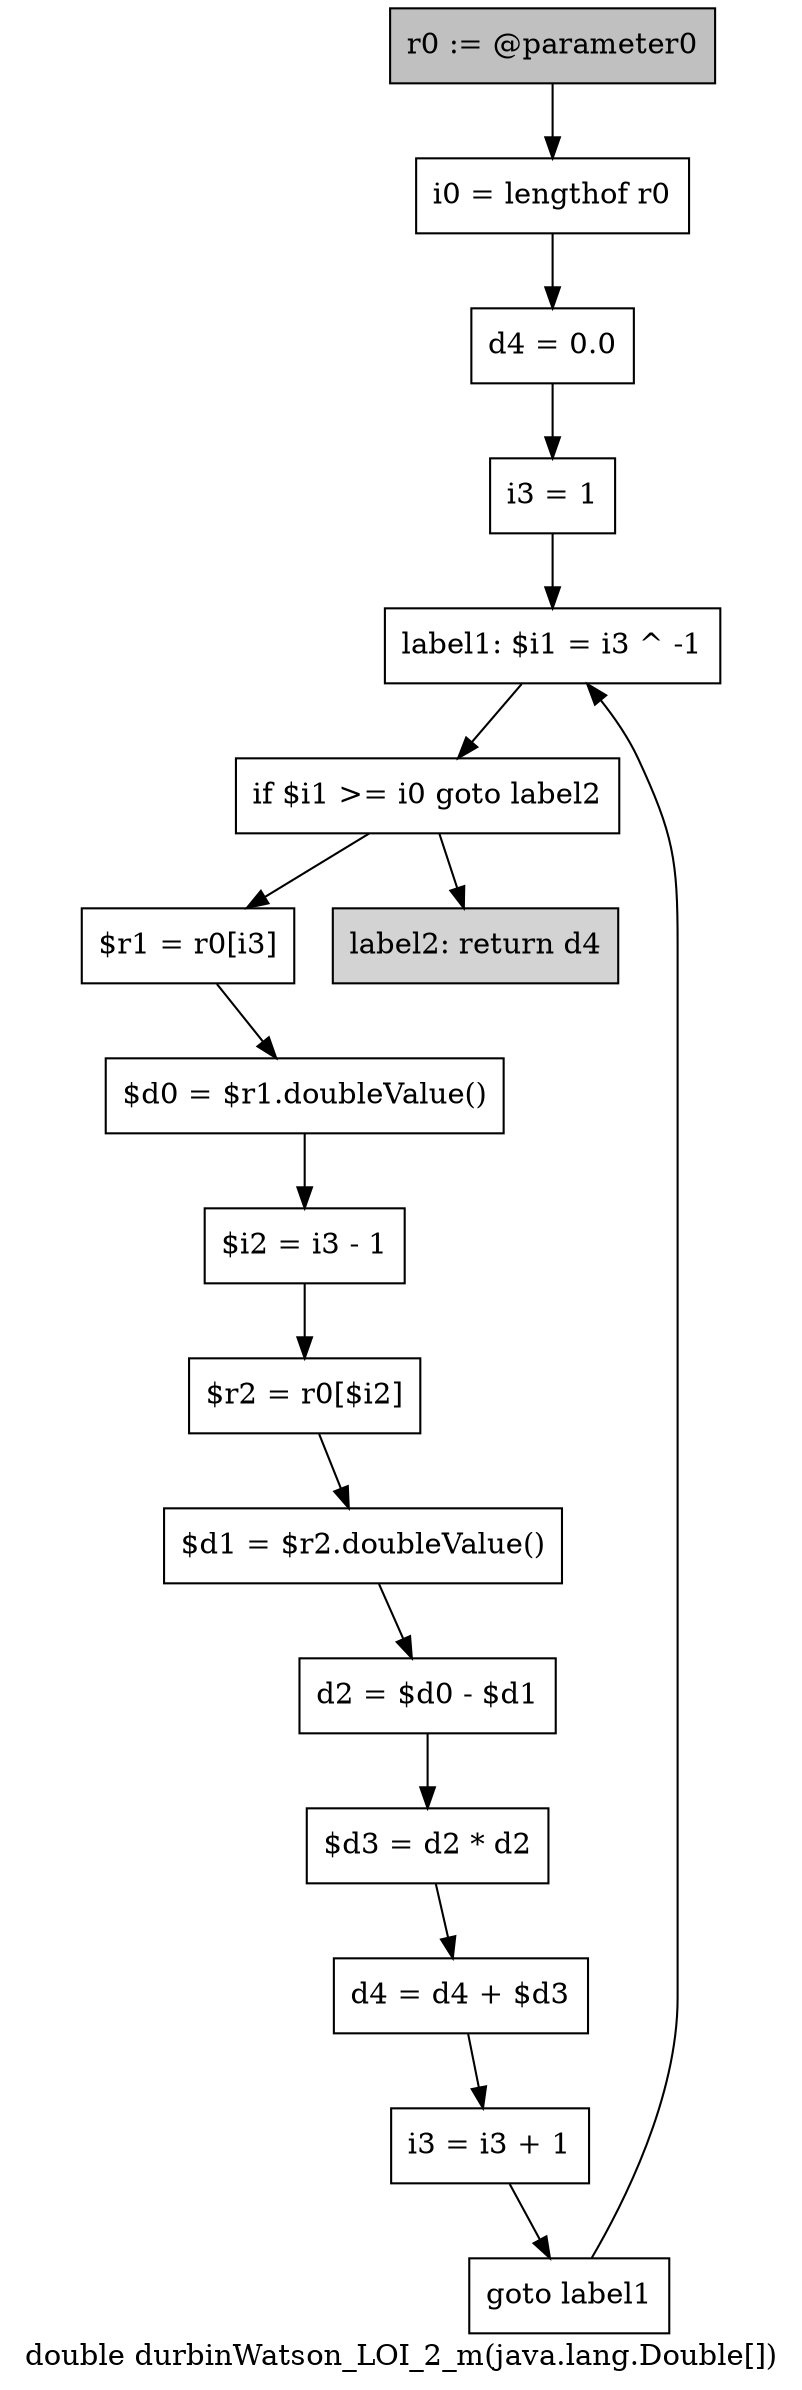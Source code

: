 digraph "double durbinWatson_LOI_2_m(java.lang.Double[])" {
    label="double durbinWatson_LOI_2_m(java.lang.Double[])";
    node [shape=box];
    "0" [style=filled,fillcolor=gray,label="r0 := @parameter0",];
    "1" [label="i0 = lengthof r0",];
    "0"->"1";
    "2" [label="d4 = 0.0",];
    "1"->"2";
    "3" [label="i3 = 1",];
    "2"->"3";
    "4" [label="label1: $i1 = i3 ^ -1",];
    "3"->"4";
    "5" [label="if $i1 >= i0 goto label2",];
    "4"->"5";
    "6" [label="$r1 = r0[i3]",];
    "5"->"6";
    "16" [style=filled,fillcolor=lightgray,label="label2: return d4",];
    "5"->"16";
    "7" [label="$d0 = $r1.doubleValue()",];
    "6"->"7";
    "8" [label="$i2 = i3 - 1",];
    "7"->"8";
    "9" [label="$r2 = r0[$i2]",];
    "8"->"9";
    "10" [label="$d1 = $r2.doubleValue()",];
    "9"->"10";
    "11" [label="d2 = $d0 - $d1",];
    "10"->"11";
    "12" [label="$d3 = d2 * d2",];
    "11"->"12";
    "13" [label="d4 = d4 + $d3",];
    "12"->"13";
    "14" [label="i3 = i3 + 1",];
    "13"->"14";
    "15" [label="goto label1",];
    "14"->"15";
    "15"->"4";
}
